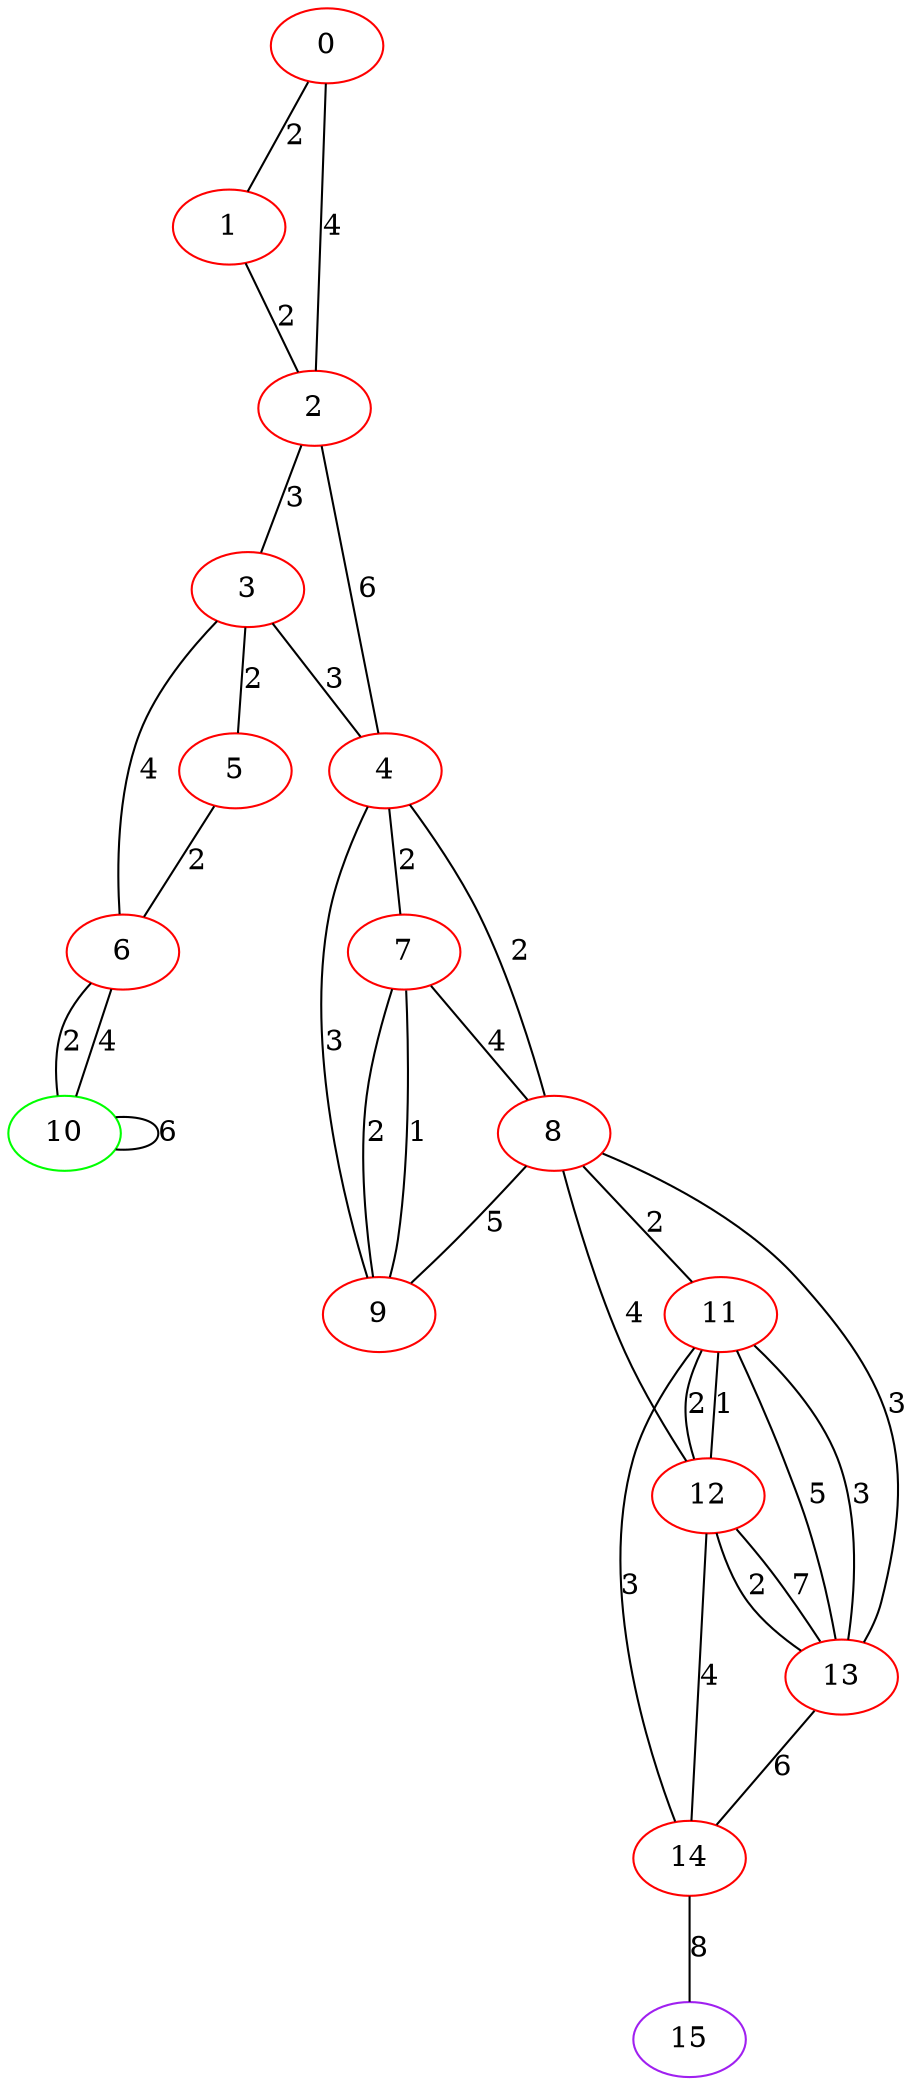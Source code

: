 graph "" {
0 [color=red, weight=1];
1 [color=red, weight=1];
2 [color=red, weight=1];
3 [color=red, weight=1];
4 [color=red, weight=1];
5 [color=red, weight=1];
6 [color=red, weight=1];
7 [color=red, weight=1];
8 [color=red, weight=1];
9 [color=red, weight=1];
10 [color=green, weight=2];
11 [color=red, weight=1];
12 [color=red, weight=1];
13 [color=red, weight=1];
14 [color=red, weight=1];
15 [color=purple, weight=4];
0 -- 1  [key=0, label=2];
0 -- 2  [key=0, label=4];
1 -- 2  [key=0, label=2];
2 -- 3  [key=0, label=3];
2 -- 4  [key=0, label=6];
3 -- 4  [key=0, label=3];
3 -- 5  [key=0, label=2];
3 -- 6  [key=0, label=4];
4 -- 8  [key=0, label=2];
4 -- 9  [key=0, label=3];
4 -- 7  [key=0, label=2];
5 -- 6  [key=0, label=2];
6 -- 10  [key=0, label=4];
6 -- 10  [key=1, label=2];
7 -- 8  [key=0, label=4];
7 -- 9  [key=0, label=2];
7 -- 9  [key=1, label=1];
8 -- 9  [key=0, label=5];
8 -- 11  [key=0, label=2];
8 -- 12  [key=0, label=4];
8 -- 13  [key=0, label=3];
10 -- 10  [key=0, label=6];
11 -- 12  [key=0, label=2];
11 -- 12  [key=1, label=1];
11 -- 13  [key=0, label=5];
11 -- 13  [key=1, label=3];
11 -- 14  [key=0, label=3];
12 -- 13  [key=0, label=7];
12 -- 13  [key=1, label=2];
12 -- 14  [key=0, label=4];
13 -- 14  [key=0, label=6];
14 -- 15  [key=0, label=8];
}
